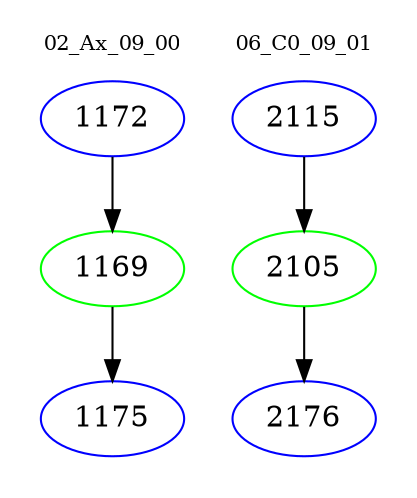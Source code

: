 digraph{
subgraph cluster_0 {
color = white
label = "02_Ax_09_00";
fontsize=10;
T0_1172 [label="1172", color="blue"]
T0_1172 -> T0_1169 [color="black"]
T0_1169 [label="1169", color="green"]
T0_1169 -> T0_1175 [color="black"]
T0_1175 [label="1175", color="blue"]
}
subgraph cluster_1 {
color = white
label = "06_C0_09_01";
fontsize=10;
T1_2115 [label="2115", color="blue"]
T1_2115 -> T1_2105 [color="black"]
T1_2105 [label="2105", color="green"]
T1_2105 -> T1_2176 [color="black"]
T1_2176 [label="2176", color="blue"]
}
}
